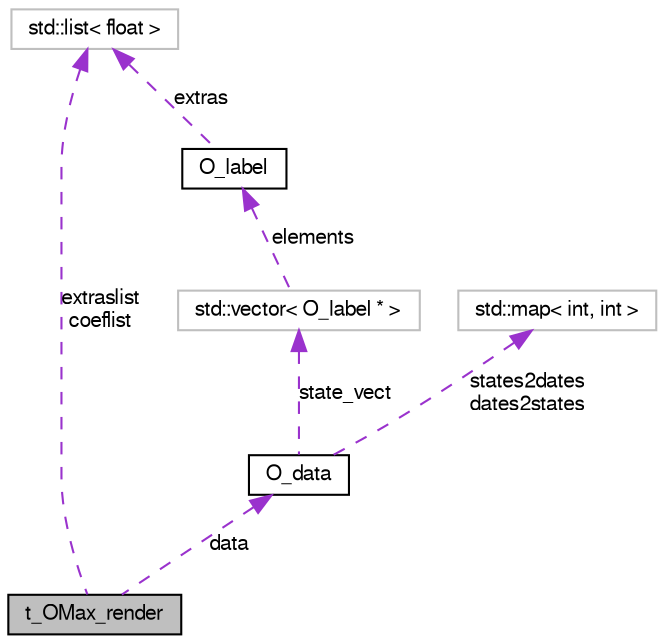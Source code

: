 digraph G
{
  bgcolor="transparent";
  edge [fontname="FreeSans",fontsize="10",labelfontname="FreeSans",labelfontsize="10"];
  node [fontname="FreeSans",fontsize="10",shape=record];
  Node1 [label="t_OMax_render",height=0.2,width=0.4,color="black", fillcolor="grey75", style="filled" fontcolor="black"];
  Node2 -> Node1 [dir=back,color="darkorchid3",fontsize="10",style="dashed",label="extraslist\ncoeflist",fontname="FreeSans"];
  Node2 [label="std::list\< float \>",height=0.2,width=0.4,color="grey75"];
  Node3 -> Node1 [dir=back,color="darkorchid3",fontsize="10",style="dashed",label="data",fontname="FreeSans"];
  Node3 [label="O_data",height=0.2,width=0.4,color="black",URL="$class_o__data.html",tooltip="Data sequence class."];
  Node4 -> Node3 [dir=back,color="darkorchid3",fontsize="10",style="dashed",label="state_vect",fontname="FreeSans"];
  Node4 [label="std::vector\< O_label * \>",height=0.2,width=0.4,color="grey75"];
  Node5 -> Node4 [dir=back,color="darkorchid3",fontsize="10",style="dashed",label="elements",fontname="FreeSans"];
  Node5 [label="O_label",height=0.2,width=0.4,color="black",URL="$class_o__label.html",tooltip="Generic state of a data sequence."];
  Node2 -> Node5 [dir=back,color="darkorchid3",fontsize="10",style="dashed",label="extras",fontname="FreeSans"];
  Node6 -> Node3 [dir=back,color="darkorchid3",fontsize="10",style="dashed",label="states2dates\ndates2states",fontname="FreeSans"];
  Node6 [label="std::map\< int, int \>",height=0.2,width=0.4,color="grey75"];
}
